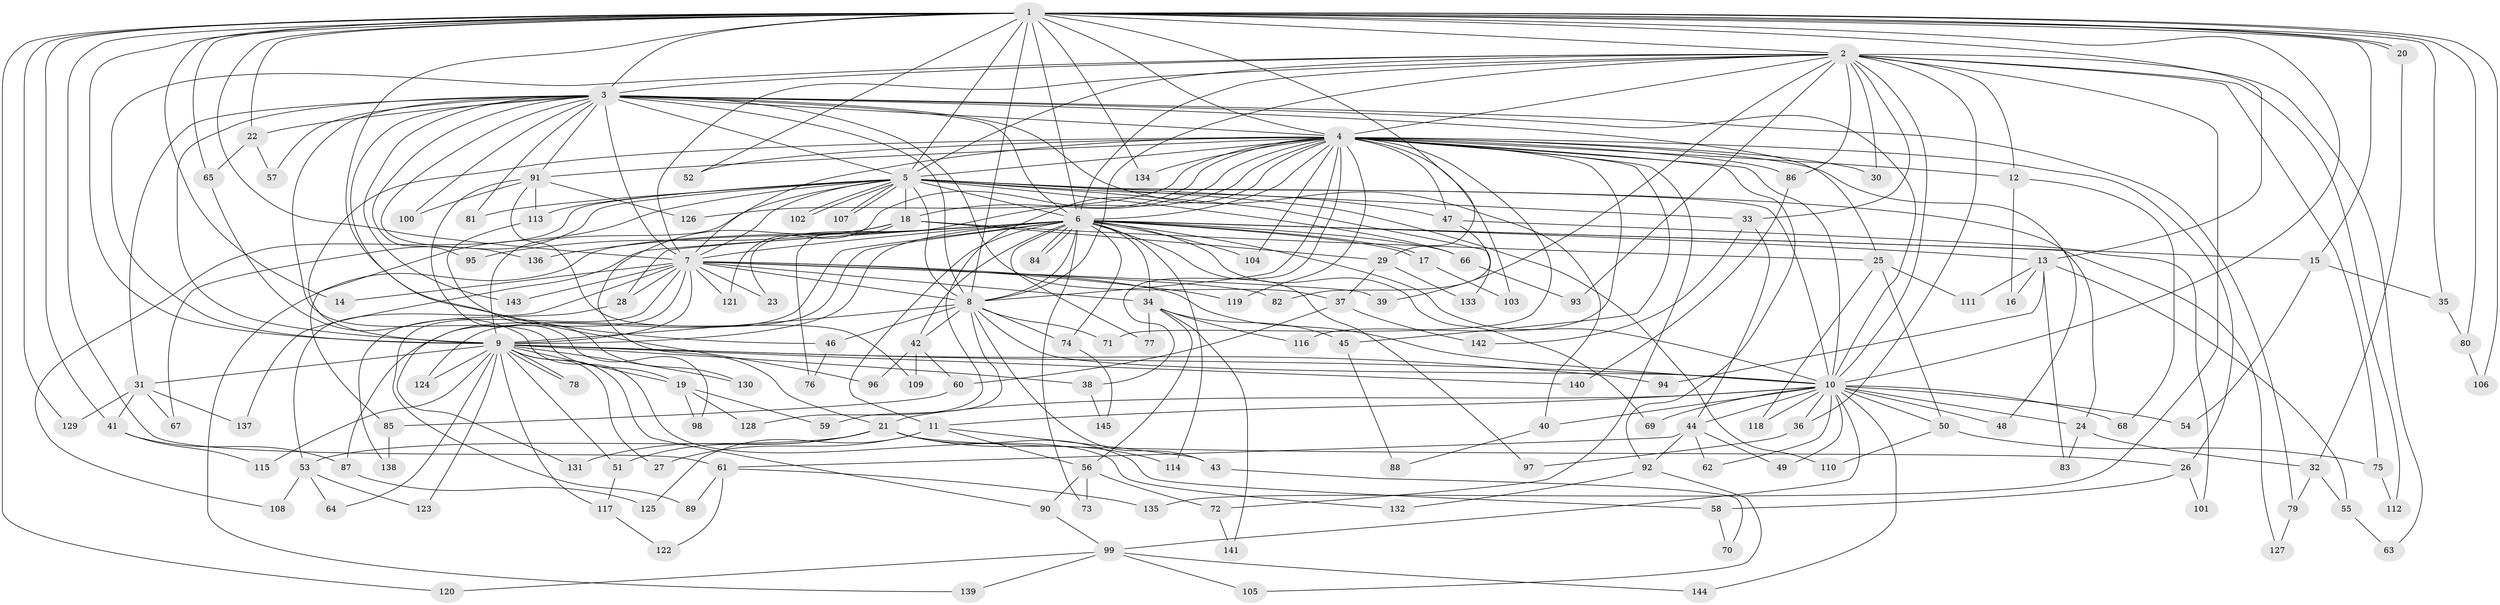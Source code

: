 // Generated by graph-tools (version 1.1) at 2025/49/03/09/25 03:49:40]
// undirected, 145 vertices, 315 edges
graph export_dot {
graph [start="1"]
  node [color=gray90,style=filled];
  1;
  2;
  3;
  4;
  5;
  6;
  7;
  8;
  9;
  10;
  11;
  12;
  13;
  14;
  15;
  16;
  17;
  18;
  19;
  20;
  21;
  22;
  23;
  24;
  25;
  26;
  27;
  28;
  29;
  30;
  31;
  32;
  33;
  34;
  35;
  36;
  37;
  38;
  39;
  40;
  41;
  42;
  43;
  44;
  45;
  46;
  47;
  48;
  49;
  50;
  51;
  52;
  53;
  54;
  55;
  56;
  57;
  58;
  59;
  60;
  61;
  62;
  63;
  64;
  65;
  66;
  67;
  68;
  69;
  70;
  71;
  72;
  73;
  74;
  75;
  76;
  77;
  78;
  79;
  80;
  81;
  82;
  83;
  84;
  85;
  86;
  87;
  88;
  89;
  90;
  91;
  92;
  93;
  94;
  95;
  96;
  97;
  98;
  99;
  100;
  101;
  102;
  103;
  104;
  105;
  106;
  107;
  108;
  109;
  110;
  111;
  112;
  113;
  114;
  115;
  116;
  117;
  118;
  119;
  120;
  121;
  122;
  123;
  124;
  125;
  126;
  127;
  128;
  129;
  130;
  131;
  132;
  133;
  134;
  135;
  136;
  137;
  138;
  139;
  140;
  141;
  142;
  143;
  144;
  145;
  1 -- 2;
  1 -- 3;
  1 -- 4;
  1 -- 5;
  1 -- 6;
  1 -- 7;
  1 -- 8;
  1 -- 9;
  1 -- 10;
  1 -- 13;
  1 -- 14;
  1 -- 15;
  1 -- 20;
  1 -- 20;
  1 -- 22;
  1 -- 29;
  1 -- 35;
  1 -- 41;
  1 -- 46;
  1 -- 52;
  1 -- 61;
  1 -- 65;
  1 -- 80;
  1 -- 106;
  1 -- 120;
  1 -- 129;
  1 -- 134;
  2 -- 3;
  2 -- 4;
  2 -- 5;
  2 -- 6;
  2 -- 7;
  2 -- 8;
  2 -- 9;
  2 -- 10;
  2 -- 12;
  2 -- 30;
  2 -- 33;
  2 -- 36;
  2 -- 39;
  2 -- 63;
  2 -- 75;
  2 -- 86;
  2 -- 93;
  2 -- 112;
  2 -- 135;
  3 -- 4;
  3 -- 5;
  3 -- 6;
  3 -- 7;
  3 -- 8;
  3 -- 9;
  3 -- 10;
  3 -- 19;
  3 -- 22;
  3 -- 25;
  3 -- 31;
  3 -- 37;
  3 -- 40;
  3 -- 57;
  3 -- 79;
  3 -- 81;
  3 -- 91;
  3 -- 95;
  3 -- 96;
  3 -- 100;
  3 -- 136;
  3 -- 143;
  4 -- 5;
  4 -- 6;
  4 -- 7;
  4 -- 8;
  4 -- 9;
  4 -- 10;
  4 -- 12;
  4 -- 18;
  4 -- 23;
  4 -- 26;
  4 -- 30;
  4 -- 38;
  4 -- 45;
  4 -- 47;
  4 -- 48;
  4 -- 52;
  4 -- 71;
  4 -- 72;
  4 -- 86;
  4 -- 91;
  4 -- 92;
  4 -- 103;
  4 -- 104;
  4 -- 116;
  4 -- 119;
  4 -- 121;
  4 -- 126;
  4 -- 128;
  4 -- 134;
  5 -- 6;
  5 -- 7;
  5 -- 8;
  5 -- 9;
  5 -- 10;
  5 -- 18;
  5 -- 24;
  5 -- 33;
  5 -- 47;
  5 -- 66;
  5 -- 67;
  5 -- 81;
  5 -- 85;
  5 -- 102;
  5 -- 102;
  5 -- 107;
  5 -- 107;
  5 -- 108;
  5 -- 110;
  5 -- 113;
  5 -- 133;
  6 -- 7;
  6 -- 8;
  6 -- 9;
  6 -- 10;
  6 -- 11;
  6 -- 13;
  6 -- 15;
  6 -- 17;
  6 -- 17;
  6 -- 28;
  6 -- 34;
  6 -- 42;
  6 -- 66;
  6 -- 69;
  6 -- 73;
  6 -- 74;
  6 -- 77;
  6 -- 84;
  6 -- 84;
  6 -- 87;
  6 -- 97;
  6 -- 104;
  6 -- 114;
  6 -- 124;
  6 -- 127;
  6 -- 136;
  6 -- 137;
  6 -- 139;
  7 -- 8;
  7 -- 9;
  7 -- 10;
  7 -- 14;
  7 -- 23;
  7 -- 28;
  7 -- 34;
  7 -- 39;
  7 -- 53;
  7 -- 82;
  7 -- 89;
  7 -- 119;
  7 -- 121;
  7 -- 131;
  7 -- 143;
  8 -- 9;
  8 -- 10;
  8 -- 42;
  8 -- 43;
  8 -- 46;
  8 -- 59;
  8 -- 71;
  8 -- 74;
  9 -- 10;
  9 -- 19;
  9 -- 27;
  9 -- 31;
  9 -- 38;
  9 -- 51;
  9 -- 64;
  9 -- 78;
  9 -- 78;
  9 -- 90;
  9 -- 94;
  9 -- 115;
  9 -- 117;
  9 -- 123;
  9 -- 124;
  9 -- 130;
  9 -- 140;
  10 -- 11;
  10 -- 21;
  10 -- 24;
  10 -- 36;
  10 -- 40;
  10 -- 44;
  10 -- 48;
  10 -- 49;
  10 -- 50;
  10 -- 54;
  10 -- 62;
  10 -- 68;
  10 -- 69;
  10 -- 99;
  10 -- 118;
  10 -- 144;
  11 -- 27;
  11 -- 43;
  11 -- 56;
  11 -- 125;
  12 -- 16;
  12 -- 68;
  13 -- 16;
  13 -- 55;
  13 -- 83;
  13 -- 94;
  13 -- 111;
  15 -- 35;
  15 -- 54;
  17 -- 103;
  18 -- 21;
  18 -- 25;
  18 -- 29;
  18 -- 76;
  18 -- 95;
  19 -- 59;
  19 -- 98;
  19 -- 128;
  20 -- 32;
  21 -- 26;
  21 -- 51;
  21 -- 53;
  21 -- 58;
  21 -- 114;
  21 -- 131;
  22 -- 57;
  22 -- 65;
  24 -- 32;
  24 -- 83;
  25 -- 50;
  25 -- 111;
  25 -- 118;
  26 -- 58;
  26 -- 101;
  28 -- 138;
  29 -- 37;
  29 -- 133;
  31 -- 41;
  31 -- 67;
  31 -- 129;
  31 -- 137;
  32 -- 55;
  32 -- 79;
  33 -- 44;
  33 -- 142;
  34 -- 45;
  34 -- 56;
  34 -- 77;
  34 -- 116;
  34 -- 141;
  35 -- 80;
  36 -- 97;
  37 -- 60;
  37 -- 142;
  38 -- 145;
  40 -- 88;
  41 -- 87;
  41 -- 115;
  42 -- 60;
  42 -- 96;
  42 -- 109;
  43 -- 70;
  44 -- 49;
  44 -- 61;
  44 -- 62;
  44 -- 92;
  45 -- 88;
  46 -- 76;
  47 -- 82;
  47 -- 101;
  50 -- 75;
  50 -- 110;
  51 -- 117;
  53 -- 64;
  53 -- 108;
  53 -- 123;
  55 -- 63;
  56 -- 72;
  56 -- 73;
  56 -- 90;
  58 -- 70;
  60 -- 85;
  61 -- 89;
  61 -- 122;
  61 -- 135;
  65 -- 132;
  66 -- 93;
  72 -- 141;
  74 -- 145;
  75 -- 112;
  79 -- 127;
  80 -- 106;
  85 -- 138;
  86 -- 140;
  87 -- 125;
  90 -- 99;
  91 -- 98;
  91 -- 100;
  91 -- 109;
  91 -- 113;
  91 -- 126;
  92 -- 105;
  92 -- 132;
  99 -- 105;
  99 -- 120;
  99 -- 139;
  99 -- 144;
  113 -- 130;
  117 -- 122;
}
